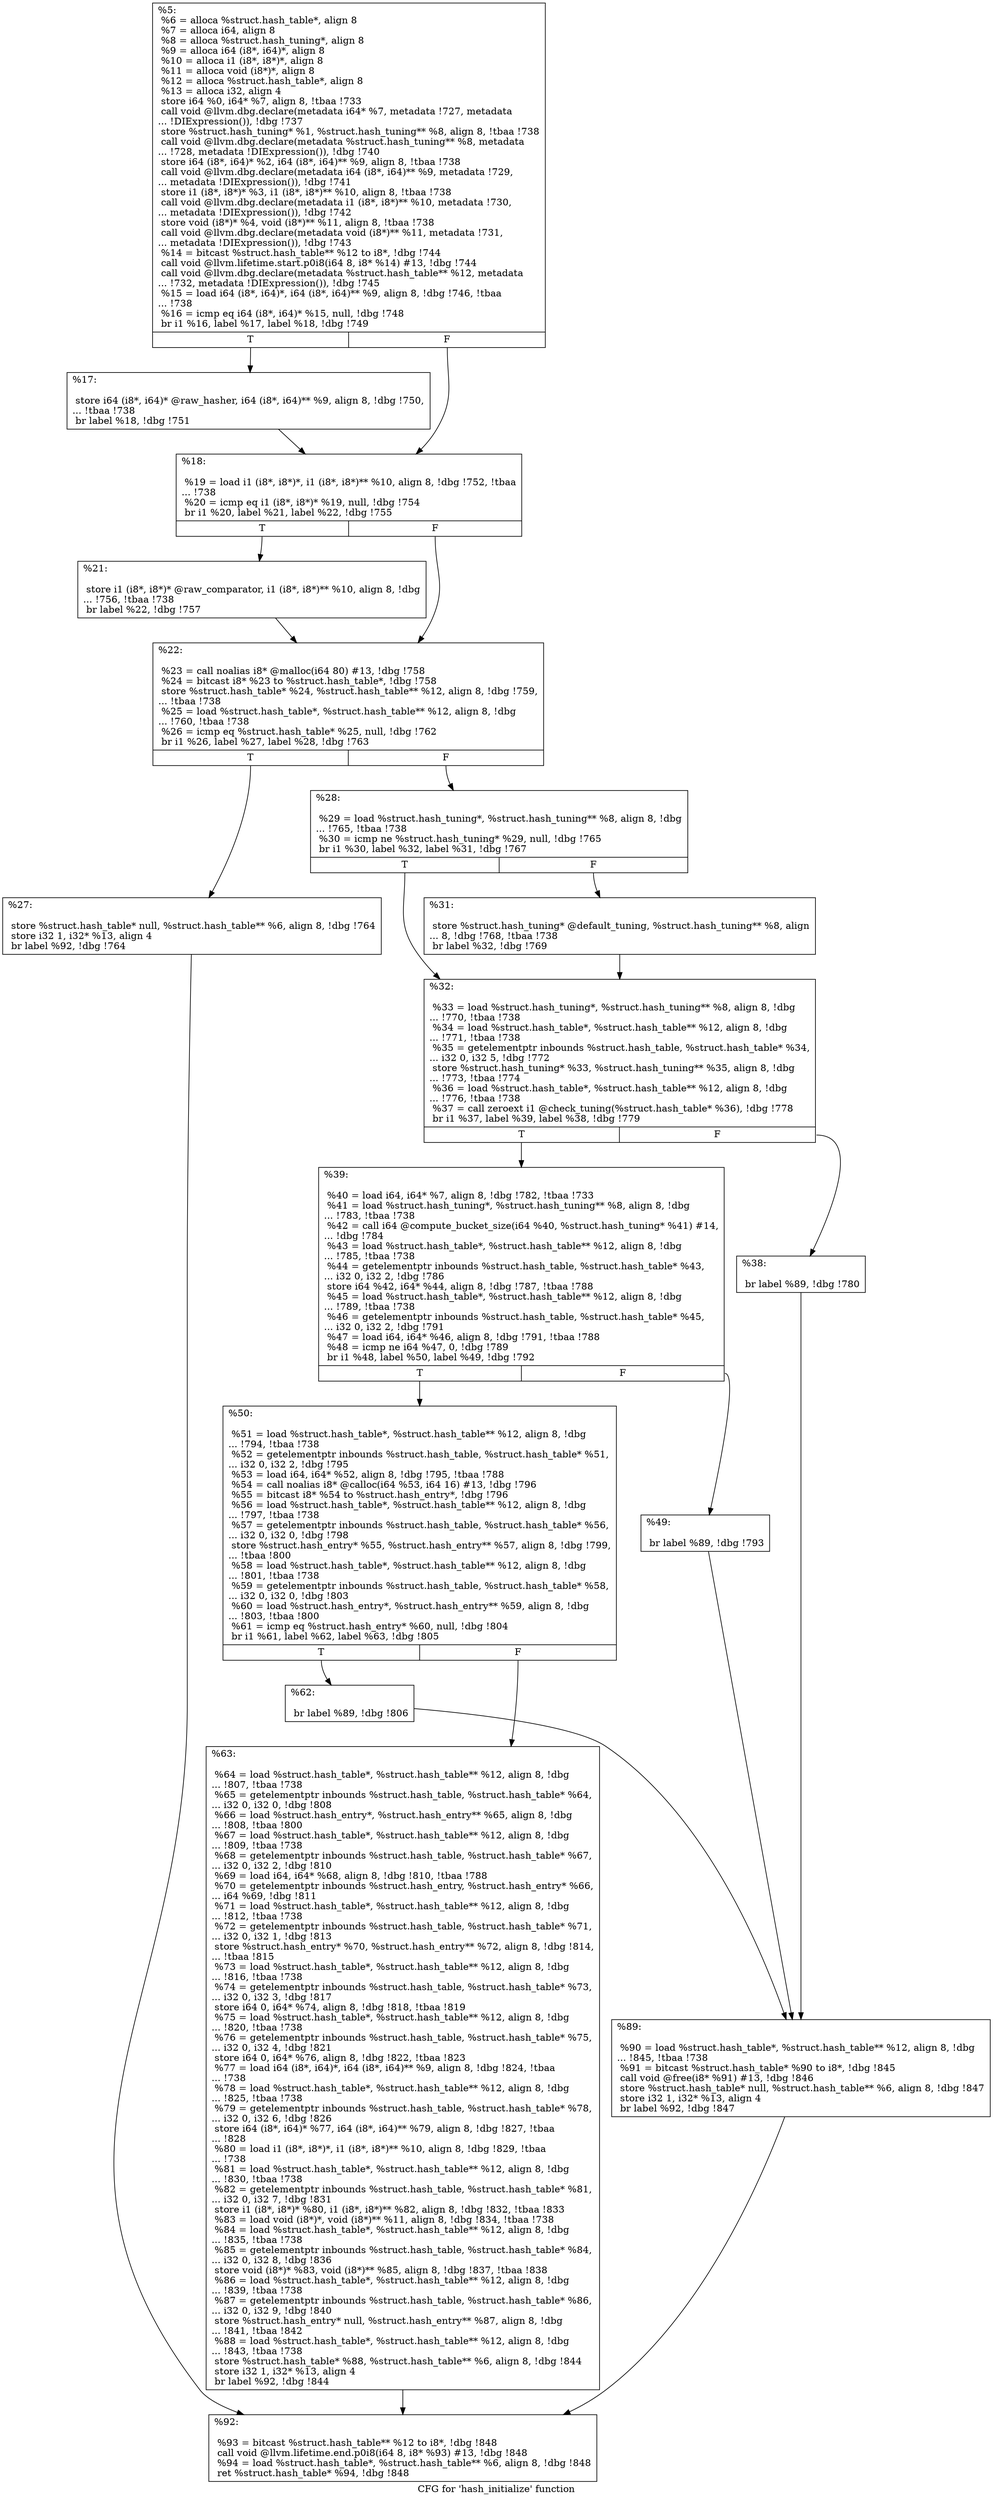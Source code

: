 digraph "CFG for 'hash_initialize' function" {
	label="CFG for 'hash_initialize' function";

	Node0x24ddd90 [shape=record,label="{%5:\l  %6 = alloca %struct.hash_table*, align 8\l  %7 = alloca i64, align 8\l  %8 = alloca %struct.hash_tuning*, align 8\l  %9 = alloca i64 (i8*, i64)*, align 8\l  %10 = alloca i1 (i8*, i8*)*, align 8\l  %11 = alloca void (i8*)*, align 8\l  %12 = alloca %struct.hash_table*, align 8\l  %13 = alloca i32, align 4\l  store i64 %0, i64* %7, align 8, !tbaa !733\l  call void @llvm.dbg.declare(metadata i64* %7, metadata !727, metadata\l... !DIExpression()), !dbg !737\l  store %struct.hash_tuning* %1, %struct.hash_tuning** %8, align 8, !tbaa !738\l  call void @llvm.dbg.declare(metadata %struct.hash_tuning** %8, metadata\l... !728, metadata !DIExpression()), !dbg !740\l  store i64 (i8*, i64)* %2, i64 (i8*, i64)** %9, align 8, !tbaa !738\l  call void @llvm.dbg.declare(metadata i64 (i8*, i64)** %9, metadata !729,\l... metadata !DIExpression()), !dbg !741\l  store i1 (i8*, i8*)* %3, i1 (i8*, i8*)** %10, align 8, !tbaa !738\l  call void @llvm.dbg.declare(metadata i1 (i8*, i8*)** %10, metadata !730,\l... metadata !DIExpression()), !dbg !742\l  store void (i8*)* %4, void (i8*)** %11, align 8, !tbaa !738\l  call void @llvm.dbg.declare(metadata void (i8*)** %11, metadata !731,\l... metadata !DIExpression()), !dbg !743\l  %14 = bitcast %struct.hash_table** %12 to i8*, !dbg !744\l  call void @llvm.lifetime.start.p0i8(i64 8, i8* %14) #13, !dbg !744\l  call void @llvm.dbg.declare(metadata %struct.hash_table** %12, metadata\l... !732, metadata !DIExpression()), !dbg !745\l  %15 = load i64 (i8*, i64)*, i64 (i8*, i64)** %9, align 8, !dbg !746, !tbaa\l... !738\l  %16 = icmp eq i64 (i8*, i64)* %15, null, !dbg !748\l  br i1 %16, label %17, label %18, !dbg !749\l|{<s0>T|<s1>F}}"];
	Node0x24ddd90:s0 -> Node0x24deb50;
	Node0x24ddd90:s1 -> Node0x24deba0;
	Node0x24deb50 [shape=record,label="{%17:\l\l  store i64 (i8*, i64)* @raw_hasher, i64 (i8*, i64)** %9, align 8, !dbg !750,\l... !tbaa !738\l  br label %18, !dbg !751\l}"];
	Node0x24deb50 -> Node0x24deba0;
	Node0x24deba0 [shape=record,label="{%18:\l\l  %19 = load i1 (i8*, i8*)*, i1 (i8*, i8*)** %10, align 8, !dbg !752, !tbaa\l... !738\l  %20 = icmp eq i1 (i8*, i8*)* %19, null, !dbg !754\l  br i1 %20, label %21, label %22, !dbg !755\l|{<s0>T|<s1>F}}"];
	Node0x24deba0:s0 -> Node0x24debf0;
	Node0x24deba0:s1 -> Node0x24dec40;
	Node0x24debf0 [shape=record,label="{%21:\l\l  store i1 (i8*, i8*)* @raw_comparator, i1 (i8*, i8*)** %10, align 8, !dbg\l... !756, !tbaa !738\l  br label %22, !dbg !757\l}"];
	Node0x24debf0 -> Node0x24dec40;
	Node0x24dec40 [shape=record,label="{%22:\l\l  %23 = call noalias i8* @malloc(i64 80) #13, !dbg !758\l  %24 = bitcast i8* %23 to %struct.hash_table*, !dbg !758\l  store %struct.hash_table* %24, %struct.hash_table** %12, align 8, !dbg !759,\l... !tbaa !738\l  %25 = load %struct.hash_table*, %struct.hash_table** %12, align 8, !dbg\l... !760, !tbaa !738\l  %26 = icmp eq %struct.hash_table* %25, null, !dbg !762\l  br i1 %26, label %27, label %28, !dbg !763\l|{<s0>T|<s1>F}}"];
	Node0x24dec40:s0 -> Node0x24dec90;
	Node0x24dec40:s1 -> Node0x24dece0;
	Node0x24dec90 [shape=record,label="{%27:\l\l  store %struct.hash_table* null, %struct.hash_table** %6, align 8, !dbg !764\l  store i32 1, i32* %13, align 4\l  br label %92, !dbg !764\l}"];
	Node0x24dec90 -> Node0x24df000;
	Node0x24dece0 [shape=record,label="{%28:\l\l  %29 = load %struct.hash_tuning*, %struct.hash_tuning** %8, align 8, !dbg\l... !765, !tbaa !738\l  %30 = icmp ne %struct.hash_tuning* %29, null, !dbg !765\l  br i1 %30, label %32, label %31, !dbg !767\l|{<s0>T|<s1>F}}"];
	Node0x24dece0:s0 -> Node0x24ded80;
	Node0x24dece0:s1 -> Node0x24ded30;
	Node0x24ded30 [shape=record,label="{%31:\l\l  store %struct.hash_tuning* @default_tuning, %struct.hash_tuning** %8, align\l... 8, !dbg !768, !tbaa !738\l  br label %32, !dbg !769\l}"];
	Node0x24ded30 -> Node0x24ded80;
	Node0x24ded80 [shape=record,label="{%32:\l\l  %33 = load %struct.hash_tuning*, %struct.hash_tuning** %8, align 8, !dbg\l... !770, !tbaa !738\l  %34 = load %struct.hash_table*, %struct.hash_table** %12, align 8, !dbg\l... !771, !tbaa !738\l  %35 = getelementptr inbounds %struct.hash_table, %struct.hash_table* %34,\l... i32 0, i32 5, !dbg !772\l  store %struct.hash_tuning* %33, %struct.hash_tuning** %35, align 8, !dbg\l... !773, !tbaa !774\l  %36 = load %struct.hash_table*, %struct.hash_table** %12, align 8, !dbg\l... !776, !tbaa !738\l  %37 = call zeroext i1 @check_tuning(%struct.hash_table* %36), !dbg !778\l  br i1 %37, label %39, label %38, !dbg !779\l|{<s0>T|<s1>F}}"];
	Node0x24ded80:s0 -> Node0x24dee20;
	Node0x24ded80:s1 -> Node0x24dedd0;
	Node0x24dedd0 [shape=record,label="{%38:\l\l  br label %89, !dbg !780\l}"];
	Node0x24dedd0 -> Node0x24defb0;
	Node0x24dee20 [shape=record,label="{%39:\l\l  %40 = load i64, i64* %7, align 8, !dbg !782, !tbaa !733\l  %41 = load %struct.hash_tuning*, %struct.hash_tuning** %8, align 8, !dbg\l... !783, !tbaa !738\l  %42 = call i64 @compute_bucket_size(i64 %40, %struct.hash_tuning* %41) #14,\l... !dbg !784\l  %43 = load %struct.hash_table*, %struct.hash_table** %12, align 8, !dbg\l... !785, !tbaa !738\l  %44 = getelementptr inbounds %struct.hash_table, %struct.hash_table* %43,\l... i32 0, i32 2, !dbg !786\l  store i64 %42, i64* %44, align 8, !dbg !787, !tbaa !788\l  %45 = load %struct.hash_table*, %struct.hash_table** %12, align 8, !dbg\l... !789, !tbaa !738\l  %46 = getelementptr inbounds %struct.hash_table, %struct.hash_table* %45,\l... i32 0, i32 2, !dbg !791\l  %47 = load i64, i64* %46, align 8, !dbg !791, !tbaa !788\l  %48 = icmp ne i64 %47, 0, !dbg !789\l  br i1 %48, label %50, label %49, !dbg !792\l|{<s0>T|<s1>F}}"];
	Node0x24dee20:s0 -> Node0x24deec0;
	Node0x24dee20:s1 -> Node0x24dee70;
	Node0x24dee70 [shape=record,label="{%49:\l\l  br label %89, !dbg !793\l}"];
	Node0x24dee70 -> Node0x24defb0;
	Node0x24deec0 [shape=record,label="{%50:\l\l  %51 = load %struct.hash_table*, %struct.hash_table** %12, align 8, !dbg\l... !794, !tbaa !738\l  %52 = getelementptr inbounds %struct.hash_table, %struct.hash_table* %51,\l... i32 0, i32 2, !dbg !795\l  %53 = load i64, i64* %52, align 8, !dbg !795, !tbaa !788\l  %54 = call noalias i8* @calloc(i64 %53, i64 16) #13, !dbg !796\l  %55 = bitcast i8* %54 to %struct.hash_entry*, !dbg !796\l  %56 = load %struct.hash_table*, %struct.hash_table** %12, align 8, !dbg\l... !797, !tbaa !738\l  %57 = getelementptr inbounds %struct.hash_table, %struct.hash_table* %56,\l... i32 0, i32 0, !dbg !798\l  store %struct.hash_entry* %55, %struct.hash_entry** %57, align 8, !dbg !799,\l... !tbaa !800\l  %58 = load %struct.hash_table*, %struct.hash_table** %12, align 8, !dbg\l... !801, !tbaa !738\l  %59 = getelementptr inbounds %struct.hash_table, %struct.hash_table* %58,\l... i32 0, i32 0, !dbg !803\l  %60 = load %struct.hash_entry*, %struct.hash_entry** %59, align 8, !dbg\l... !803, !tbaa !800\l  %61 = icmp eq %struct.hash_entry* %60, null, !dbg !804\l  br i1 %61, label %62, label %63, !dbg !805\l|{<s0>T|<s1>F}}"];
	Node0x24deec0:s0 -> Node0x24def10;
	Node0x24deec0:s1 -> Node0x24def60;
	Node0x24def10 [shape=record,label="{%62:\l\l  br label %89, !dbg !806\l}"];
	Node0x24def10 -> Node0x24defb0;
	Node0x24def60 [shape=record,label="{%63:\l\l  %64 = load %struct.hash_table*, %struct.hash_table** %12, align 8, !dbg\l... !807, !tbaa !738\l  %65 = getelementptr inbounds %struct.hash_table, %struct.hash_table* %64,\l... i32 0, i32 0, !dbg !808\l  %66 = load %struct.hash_entry*, %struct.hash_entry** %65, align 8, !dbg\l... !808, !tbaa !800\l  %67 = load %struct.hash_table*, %struct.hash_table** %12, align 8, !dbg\l... !809, !tbaa !738\l  %68 = getelementptr inbounds %struct.hash_table, %struct.hash_table* %67,\l... i32 0, i32 2, !dbg !810\l  %69 = load i64, i64* %68, align 8, !dbg !810, !tbaa !788\l  %70 = getelementptr inbounds %struct.hash_entry, %struct.hash_entry* %66,\l... i64 %69, !dbg !811\l  %71 = load %struct.hash_table*, %struct.hash_table** %12, align 8, !dbg\l... !812, !tbaa !738\l  %72 = getelementptr inbounds %struct.hash_table, %struct.hash_table* %71,\l... i32 0, i32 1, !dbg !813\l  store %struct.hash_entry* %70, %struct.hash_entry** %72, align 8, !dbg !814,\l... !tbaa !815\l  %73 = load %struct.hash_table*, %struct.hash_table** %12, align 8, !dbg\l... !816, !tbaa !738\l  %74 = getelementptr inbounds %struct.hash_table, %struct.hash_table* %73,\l... i32 0, i32 3, !dbg !817\l  store i64 0, i64* %74, align 8, !dbg !818, !tbaa !819\l  %75 = load %struct.hash_table*, %struct.hash_table** %12, align 8, !dbg\l... !820, !tbaa !738\l  %76 = getelementptr inbounds %struct.hash_table, %struct.hash_table* %75,\l... i32 0, i32 4, !dbg !821\l  store i64 0, i64* %76, align 8, !dbg !822, !tbaa !823\l  %77 = load i64 (i8*, i64)*, i64 (i8*, i64)** %9, align 8, !dbg !824, !tbaa\l... !738\l  %78 = load %struct.hash_table*, %struct.hash_table** %12, align 8, !dbg\l... !825, !tbaa !738\l  %79 = getelementptr inbounds %struct.hash_table, %struct.hash_table* %78,\l... i32 0, i32 6, !dbg !826\l  store i64 (i8*, i64)* %77, i64 (i8*, i64)** %79, align 8, !dbg !827, !tbaa\l... !828\l  %80 = load i1 (i8*, i8*)*, i1 (i8*, i8*)** %10, align 8, !dbg !829, !tbaa\l... !738\l  %81 = load %struct.hash_table*, %struct.hash_table** %12, align 8, !dbg\l... !830, !tbaa !738\l  %82 = getelementptr inbounds %struct.hash_table, %struct.hash_table* %81,\l... i32 0, i32 7, !dbg !831\l  store i1 (i8*, i8*)* %80, i1 (i8*, i8*)** %82, align 8, !dbg !832, !tbaa !833\l  %83 = load void (i8*)*, void (i8*)** %11, align 8, !dbg !834, !tbaa !738\l  %84 = load %struct.hash_table*, %struct.hash_table** %12, align 8, !dbg\l... !835, !tbaa !738\l  %85 = getelementptr inbounds %struct.hash_table, %struct.hash_table* %84,\l... i32 0, i32 8, !dbg !836\l  store void (i8*)* %83, void (i8*)** %85, align 8, !dbg !837, !tbaa !838\l  %86 = load %struct.hash_table*, %struct.hash_table** %12, align 8, !dbg\l... !839, !tbaa !738\l  %87 = getelementptr inbounds %struct.hash_table, %struct.hash_table* %86,\l... i32 0, i32 9, !dbg !840\l  store %struct.hash_entry* null, %struct.hash_entry** %87, align 8, !dbg\l... !841, !tbaa !842\l  %88 = load %struct.hash_table*, %struct.hash_table** %12, align 8, !dbg\l... !843, !tbaa !738\l  store %struct.hash_table* %88, %struct.hash_table** %6, align 8, !dbg !844\l  store i32 1, i32* %13, align 4\l  br label %92, !dbg !844\l}"];
	Node0x24def60 -> Node0x24df000;
	Node0x24defb0 [shape=record,label="{%89:\l\l  %90 = load %struct.hash_table*, %struct.hash_table** %12, align 8, !dbg\l... !845, !tbaa !738\l  %91 = bitcast %struct.hash_table* %90 to i8*, !dbg !845\l  call void @free(i8* %91) #13, !dbg !846\l  store %struct.hash_table* null, %struct.hash_table** %6, align 8, !dbg !847\l  store i32 1, i32* %13, align 4\l  br label %92, !dbg !847\l}"];
	Node0x24defb0 -> Node0x24df000;
	Node0x24df000 [shape=record,label="{%92:\l\l  %93 = bitcast %struct.hash_table** %12 to i8*, !dbg !848\l  call void @llvm.lifetime.end.p0i8(i64 8, i8* %93) #13, !dbg !848\l  %94 = load %struct.hash_table*, %struct.hash_table** %6, align 8, !dbg !848\l  ret %struct.hash_table* %94, !dbg !848\l}"];
}
